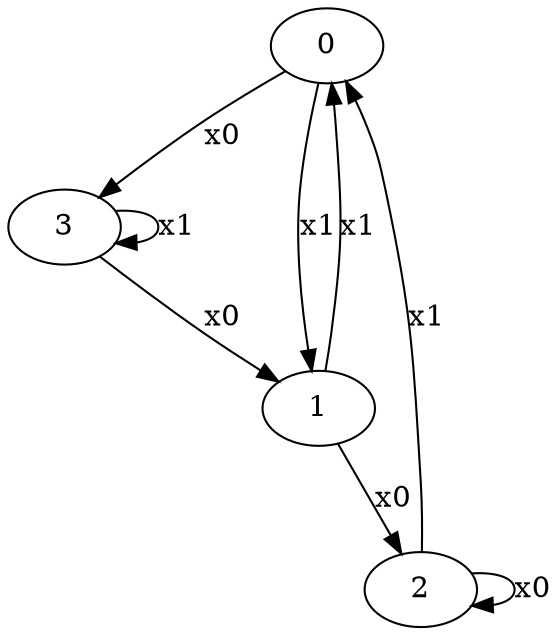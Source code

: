digraph {
	0 -> 3[label=x0];
	0 -> 1[label=x1];
	1 -> 2[label=x0];
	1 -> 0[label=x1];
	2 -> 2[label=x0];
	2 -> 0[label=x1];
	3 -> 1[label=x0];
	3 -> 3[label=x1];
}
